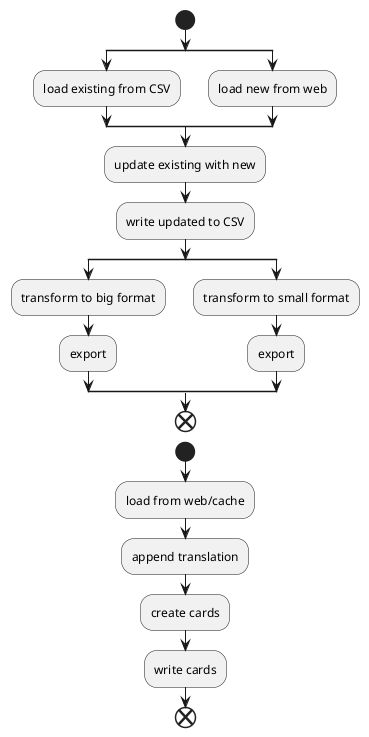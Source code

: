 @startuml

start
split
    :load existing from CSV;
split again
    :load new from web;
end split
:update existing with new;
:write updated to CSV;
split
    :transform to big format;
    :export;
split again
    :transform to small format;
    :export;
end split
end

start
:load from web/cache;
:append translation;
:create cards;
:write cards;
end

@enduml